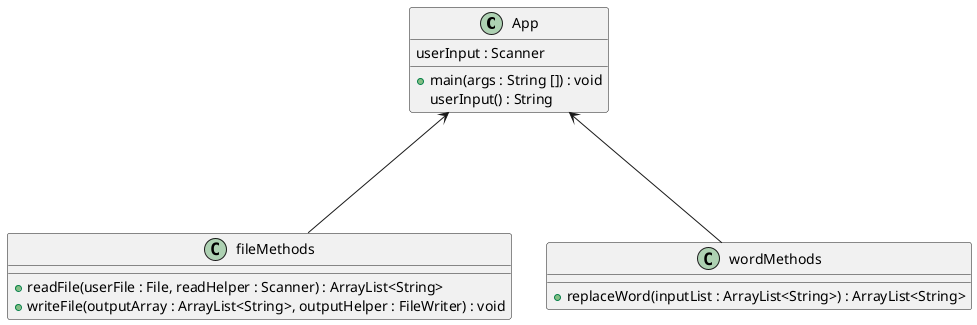 @startuml
'https://plantuml.com/class-diagram

class App
class fileMethods
class wordMethods

App <--- fileMethods
App <--- wordMethods

class App{
userInput : Scanner

+main(args : String []) : void
userInput() : String
}

class fileMethods{
+readFile(userFile : File, readHelper : Scanner) : ArrayList<String>
+writeFile(outputArray : ArrayList<String>, outputHelper : FileWriter) : void
}

class wordMethods{
+replaceWord(inputList : ArrayList<String>) : ArrayList<String>
}
@enduml